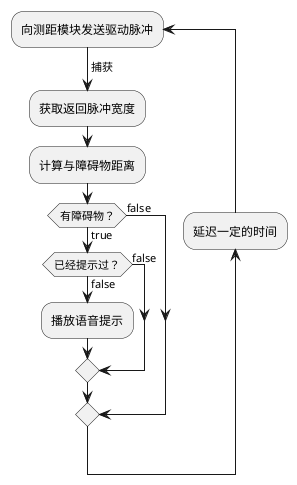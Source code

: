 @startuml
repeat:向测距模块发送驱动脉冲;
->捕获;
:获取返回脉冲宽度;
:计算与障碍物距离;
if(有障碍物？) then(false)
else(true)
if(已经提示过？) then(false)
:播放语音提示;
else(false)
endif
endif
backward:延迟一定的时间;
repeat while
@enduml